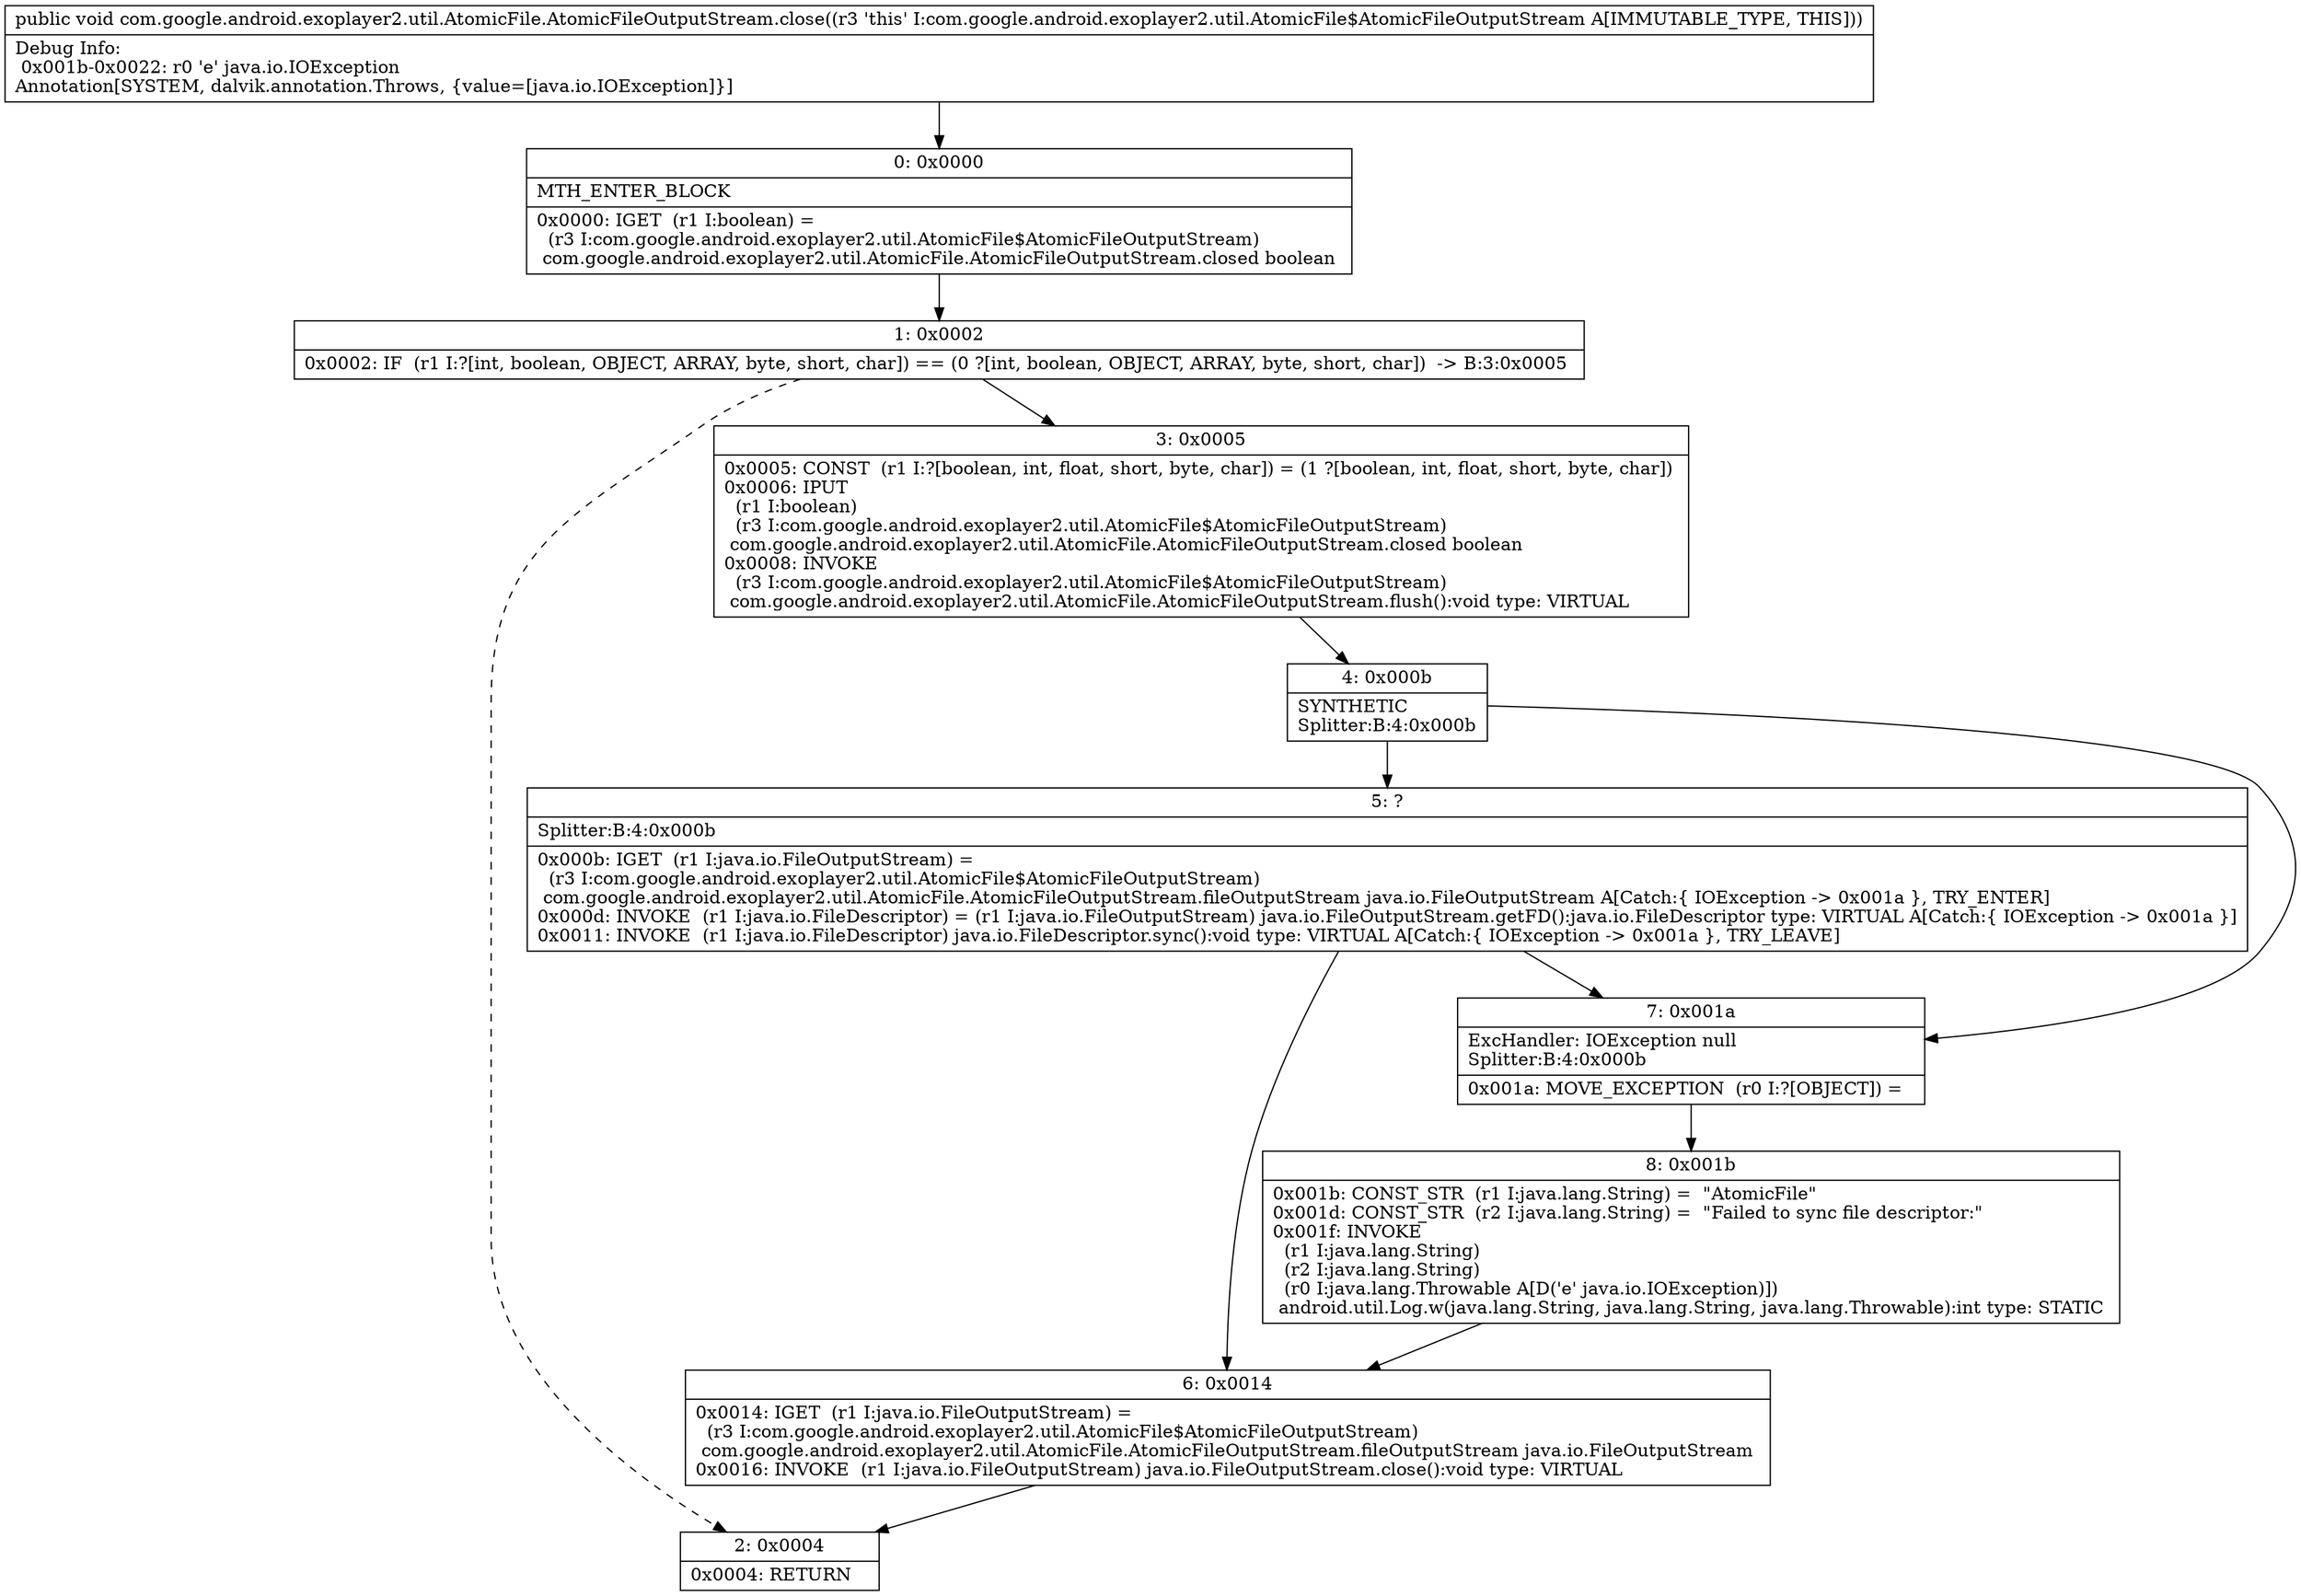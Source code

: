 digraph "CFG forcom.google.android.exoplayer2.util.AtomicFile.AtomicFileOutputStream.close()V" {
Node_0 [shape=record,label="{0\:\ 0x0000|MTH_ENTER_BLOCK\l|0x0000: IGET  (r1 I:boolean) = \l  (r3 I:com.google.android.exoplayer2.util.AtomicFile$AtomicFileOutputStream)\l com.google.android.exoplayer2.util.AtomicFile.AtomicFileOutputStream.closed boolean \l}"];
Node_1 [shape=record,label="{1\:\ 0x0002|0x0002: IF  (r1 I:?[int, boolean, OBJECT, ARRAY, byte, short, char]) == (0 ?[int, boolean, OBJECT, ARRAY, byte, short, char])  \-\> B:3:0x0005 \l}"];
Node_2 [shape=record,label="{2\:\ 0x0004|0x0004: RETURN   \l}"];
Node_3 [shape=record,label="{3\:\ 0x0005|0x0005: CONST  (r1 I:?[boolean, int, float, short, byte, char]) = (1 ?[boolean, int, float, short, byte, char]) \l0x0006: IPUT  \l  (r1 I:boolean)\l  (r3 I:com.google.android.exoplayer2.util.AtomicFile$AtomicFileOutputStream)\l com.google.android.exoplayer2.util.AtomicFile.AtomicFileOutputStream.closed boolean \l0x0008: INVOKE  \l  (r3 I:com.google.android.exoplayer2.util.AtomicFile$AtomicFileOutputStream)\l com.google.android.exoplayer2.util.AtomicFile.AtomicFileOutputStream.flush():void type: VIRTUAL \l}"];
Node_4 [shape=record,label="{4\:\ 0x000b|SYNTHETIC\lSplitter:B:4:0x000b\l}"];
Node_5 [shape=record,label="{5\:\ ?|Splitter:B:4:0x000b\l|0x000b: IGET  (r1 I:java.io.FileOutputStream) = \l  (r3 I:com.google.android.exoplayer2.util.AtomicFile$AtomicFileOutputStream)\l com.google.android.exoplayer2.util.AtomicFile.AtomicFileOutputStream.fileOutputStream java.io.FileOutputStream A[Catch:\{ IOException \-\> 0x001a \}, TRY_ENTER]\l0x000d: INVOKE  (r1 I:java.io.FileDescriptor) = (r1 I:java.io.FileOutputStream) java.io.FileOutputStream.getFD():java.io.FileDescriptor type: VIRTUAL A[Catch:\{ IOException \-\> 0x001a \}]\l0x0011: INVOKE  (r1 I:java.io.FileDescriptor) java.io.FileDescriptor.sync():void type: VIRTUAL A[Catch:\{ IOException \-\> 0x001a \}, TRY_LEAVE]\l}"];
Node_6 [shape=record,label="{6\:\ 0x0014|0x0014: IGET  (r1 I:java.io.FileOutputStream) = \l  (r3 I:com.google.android.exoplayer2.util.AtomicFile$AtomicFileOutputStream)\l com.google.android.exoplayer2.util.AtomicFile.AtomicFileOutputStream.fileOutputStream java.io.FileOutputStream \l0x0016: INVOKE  (r1 I:java.io.FileOutputStream) java.io.FileOutputStream.close():void type: VIRTUAL \l}"];
Node_7 [shape=record,label="{7\:\ 0x001a|ExcHandler: IOException null\lSplitter:B:4:0x000b\l|0x001a: MOVE_EXCEPTION  (r0 I:?[OBJECT]) =  \l}"];
Node_8 [shape=record,label="{8\:\ 0x001b|0x001b: CONST_STR  (r1 I:java.lang.String) =  \"AtomicFile\" \l0x001d: CONST_STR  (r2 I:java.lang.String) =  \"Failed to sync file descriptor:\" \l0x001f: INVOKE  \l  (r1 I:java.lang.String)\l  (r2 I:java.lang.String)\l  (r0 I:java.lang.Throwable A[D('e' java.io.IOException)])\l android.util.Log.w(java.lang.String, java.lang.String, java.lang.Throwable):int type: STATIC \l}"];
MethodNode[shape=record,label="{public void com.google.android.exoplayer2.util.AtomicFile.AtomicFileOutputStream.close((r3 'this' I:com.google.android.exoplayer2.util.AtomicFile$AtomicFileOutputStream A[IMMUTABLE_TYPE, THIS]))  | Debug Info:\l  0x001b\-0x0022: r0 'e' java.io.IOException\lAnnotation[SYSTEM, dalvik.annotation.Throws, \{value=[java.io.IOException]\}]\l}"];
MethodNode -> Node_0;
Node_0 -> Node_1;
Node_1 -> Node_2[style=dashed];
Node_1 -> Node_3;
Node_3 -> Node_4;
Node_4 -> Node_5;
Node_4 -> Node_7;
Node_5 -> Node_6;
Node_5 -> Node_7;
Node_6 -> Node_2;
Node_7 -> Node_8;
Node_8 -> Node_6;
}

